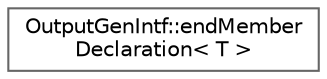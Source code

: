 digraph "Graphical Class Hierarchy"
{
 // INTERACTIVE_SVG=YES
 // LATEX_PDF_SIZE
  bgcolor="transparent";
  edge [fontname=Helvetica,fontsize=10,labelfontname=Helvetica,labelfontsize=10];
  node [fontname=Helvetica,fontsize=10,shape=box,height=0.2,width=0.4];
  rankdir="LR";
  Node0 [label="OutputGenIntf::endMember\lDeclaration\< T \>",height=0.2,width=0.4,color="grey40", fillcolor="white", style="filled",URL="$de/db3/struct_output_gen_intf_1_1end_member_declaration.html",tooltip=" "];
}

